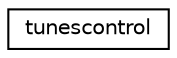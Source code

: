 digraph "Graphical Class Hierarchy"
{
 // LATEX_PDF_SIZE
  edge [fontname="Helvetica",fontsize="10",labelfontname="Helvetica",labelfontsize="10"];
  node [fontname="Helvetica",fontsize="10",shape=record];
  rankdir="LR";
  Node0 [label="tunescontrol",height=0.2,width=0.4,color="black", fillcolor="white", style="filled",URL="$classtunescontrol.html",tooltip=" "];
}
